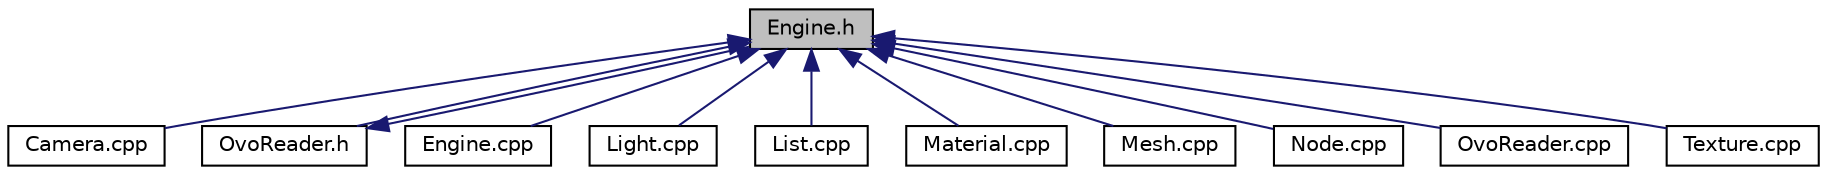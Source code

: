 digraph "Engine.h"
{
  edge [fontname="Helvetica",fontsize="10",labelfontname="Helvetica",labelfontsize="10"];
  node [fontname="Helvetica",fontsize="10",shape=record];
  Node21 [label="Engine.h",height=0.2,width=0.4,color="black", fillcolor="grey75", style="filled", fontcolor="black"];
  Node21 -> Node22 [dir="back",color="midnightblue",fontsize="10",style="solid"];
  Node22 [label="Camera.cpp",height=0.2,width=0.4,color="black", fillcolor="white", style="filled",URL="$Camera_8cpp.html"];
  Node21 -> Node23 [dir="back",color="midnightblue",fontsize="10",style="solid"];
  Node23 [label="OvoReader.h",height=0.2,width=0.4,color="black", fillcolor="white", style="filled",URL="$OvoReader_8h.html"];
  Node23 -> Node21 [dir="back",color="midnightblue",fontsize="10",style="solid"];
  Node21 -> Node24 [dir="back",color="midnightblue",fontsize="10",style="solid"];
  Node24 [label="Engine.cpp",height=0.2,width=0.4,color="black", fillcolor="white", style="filled",URL="$Engine_8cpp.html"];
  Node21 -> Node25 [dir="back",color="midnightblue",fontsize="10",style="solid"];
  Node25 [label="Light.cpp",height=0.2,width=0.4,color="black", fillcolor="white", style="filled",URL="$Light_8cpp.html"];
  Node21 -> Node26 [dir="back",color="midnightblue",fontsize="10",style="solid"];
  Node26 [label="List.cpp",height=0.2,width=0.4,color="black", fillcolor="white", style="filled",URL="$List_8cpp.html"];
  Node21 -> Node27 [dir="back",color="midnightblue",fontsize="10",style="solid"];
  Node27 [label="Material.cpp",height=0.2,width=0.4,color="black", fillcolor="white", style="filled",URL="$Material_8cpp.html"];
  Node21 -> Node28 [dir="back",color="midnightblue",fontsize="10",style="solid"];
  Node28 [label="Mesh.cpp",height=0.2,width=0.4,color="black", fillcolor="white", style="filled",URL="$Mesh_8cpp.html"];
  Node21 -> Node29 [dir="back",color="midnightblue",fontsize="10",style="solid"];
  Node29 [label="Node.cpp",height=0.2,width=0.4,color="black", fillcolor="white", style="filled",URL="$Node_8cpp.html"];
  Node21 -> Node30 [dir="back",color="midnightblue",fontsize="10",style="solid"];
  Node30 [label="OvoReader.cpp",height=0.2,width=0.4,color="black", fillcolor="white", style="filled",URL="$OvoReader_8cpp.html"];
  Node21 -> Node31 [dir="back",color="midnightblue",fontsize="10",style="solid"];
  Node31 [label="Texture.cpp",height=0.2,width=0.4,color="black", fillcolor="white", style="filled",URL="$Texture_8cpp.html"];
}

